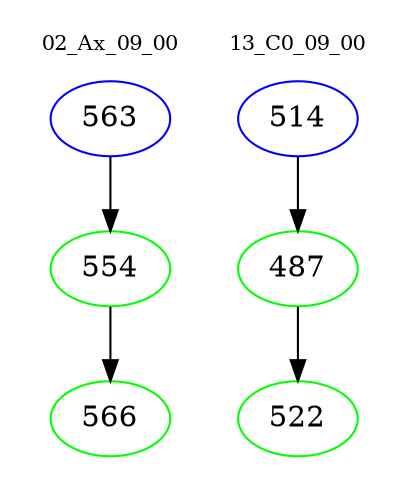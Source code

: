 digraph{
subgraph cluster_0 {
color = white
label = "02_Ax_09_00";
fontsize=10;
T0_563 [label="563", color="blue"]
T0_563 -> T0_554 [color="black"]
T0_554 [label="554", color="green"]
T0_554 -> T0_566 [color="black"]
T0_566 [label="566", color="green"]
}
subgraph cluster_1 {
color = white
label = "13_C0_09_00";
fontsize=10;
T1_514 [label="514", color="blue"]
T1_514 -> T1_487 [color="black"]
T1_487 [label="487", color="green"]
T1_487 -> T1_522 [color="black"]
T1_522 [label="522", color="green"]
}
}

